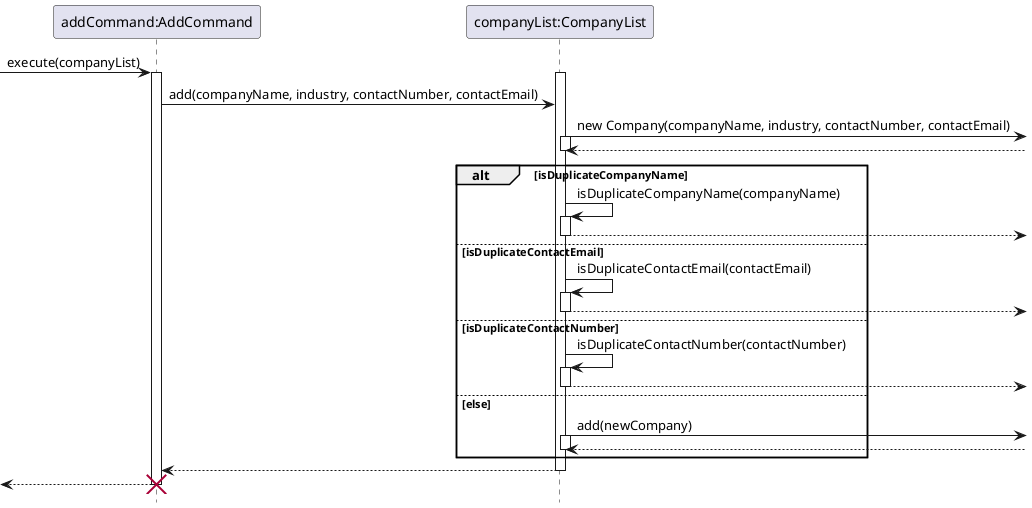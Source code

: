 @startuml
'https://plantuml.com/sequence-diagram

hide footbox

-> "addCommand:AddCommand" : execute(companyList)

activate "addCommand:AddCommand"

    activate "companyList:CompanyList"
    "addCommand:AddCommand" -> "companyList:CompanyList" : add(companyName, industry, contactNumber, contactEmail)
    "companyList:CompanyList" -> : new Company(companyName, industry, contactNumber, contactEmail)
                 activate "companyList:CompanyList"
                 "companyList:CompanyList" <-- :
                 deactivate "companyList:CompanyList"
    alt isDuplicateCompanyName
            "companyList:CompanyList" -> "companyList:CompanyList" : isDuplicateCompanyName(companyName)
            activate "companyList:CompanyList"
                "companyList:CompanyList" -->
            deactivate "companyList:CompanyList"

    else isDuplicateContactEmail
            "companyList:CompanyList" -> "companyList:CompanyList" : isDuplicateContactEmail(contactEmail)
            activate "companyList:CompanyList"
                "companyList:CompanyList" -->
            deactivate "companyList:CompanyList"

    else isDuplicateContactNumber
            "companyList:CompanyList" -> "companyList:CompanyList" : isDuplicateContactNumber(contactNumber)
            activate "companyList:CompanyList"
                "companyList:CompanyList" -->
            deactivate "companyList:CompanyList"

    else else
        "companyList:CompanyList" -> : add(newCompany)
         activate "companyList:CompanyList"
         "companyList:CompanyList" <-- :
         deactivate "companyList:CompanyList"
    end
    "companyList:CompanyList" --> "addCommand:AddCommand"
    deactivate "companyList:CompanyList"

<-- "addCommand:AddCommand" :

destroy "addCommand:AddCommand"




@enduml

